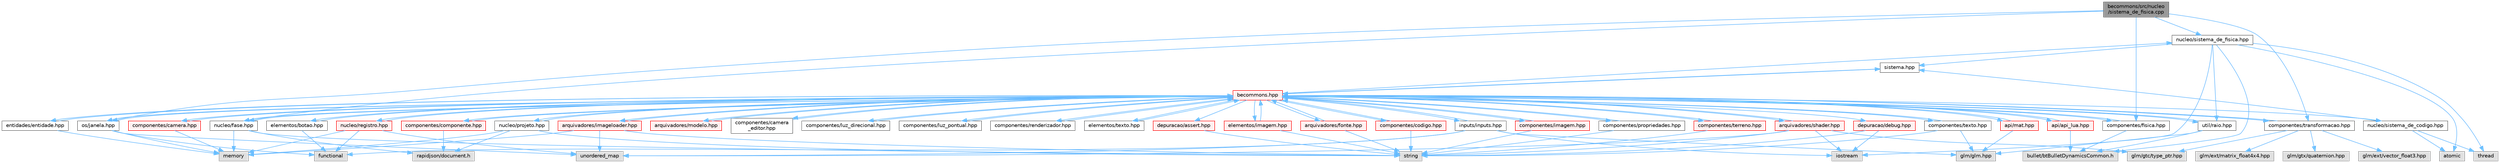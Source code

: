 digraph "becommons/src/nucleo/sistema_de_fisica.cpp"
{
 // LATEX_PDF_SIZE
  bgcolor="transparent";
  edge [fontname=Helvetica,fontsize=10,labelfontname=Helvetica,labelfontsize=10];
  node [fontname=Helvetica,fontsize=10,shape=box,height=0.2,width=0.4];
  Node1 [id="Node000001",label="becommons/src/nucleo\l/sistema_de_fisica.cpp",height=0.2,width=0.4,color="gray40", fillcolor="grey60", style="filled", fontcolor="black",tooltip=" "];
  Node1 -> Node2 [id="edge1_Node000001_Node000002",color="steelblue1",style="solid",tooltip=" "];
  Node2 [id="Node000002",label="nucleo/sistema_de_fisica.hpp",height=0.2,width=0.4,color="grey40", fillcolor="white", style="filled",URL="$sistema__de__fisica_8hpp.html",tooltip="Gerencia a fisica de jogo com o bullet3."];
  Node2 -> Node3 [id="edge2_Node000002_Node000003",color="steelblue1",style="solid",tooltip=" "];
  Node3 [id="Node000003",label="sistema.hpp",height=0.2,width=0.4,color="grey40", fillcolor="white", style="filled",URL="$nucleo_2sistema_8hpp.html",tooltip=" "];
  Node3 -> Node4 [id="edge3_Node000003_Node000004",color="steelblue1",style="solid",tooltip=" "];
  Node4 [id="Node000004",label="becommons.hpp",height=0.2,width=0.4,color="red", fillcolor="#FFF0F0", style="filled",URL="$becommons_8hpp.html",tooltip=" "];
  Node4 -> Node5 [id="edge4_Node000004_Node000005",color="steelblue1",style="solid",tooltip=" "];
  Node5 [id="Node000005",label="api/api_lua.hpp",height=0.2,width=0.4,color="red", fillcolor="#FFF0F0", style="filled",URL="$api__lua_8hpp.html",tooltip="Gerencia a configuração do luabridge para api lua."];
  Node5 -> Node7 [id="edge5_Node000005_Node000007",color="steelblue1",style="solid",tooltip=" "];
  Node7 [id="Node000007",label="bullet/btBulletDynamicsCommon.h",height=0.2,width=0.4,color="grey60", fillcolor="#E0E0E0", style="filled",tooltip=" "];
  Node5 -> Node4 [id="edge6_Node000005_Node000004",color="steelblue1",style="solid",tooltip=" "];
  Node4 -> Node10 [id="edge7_Node000004_Node000010",color="steelblue1",style="solid",tooltip=" "];
  Node10 [id="Node000010",label="api/mat.hpp",height=0.2,width=0.4,color="red", fillcolor="#FFF0F0", style="filled",URL="$mat_8hpp.html",tooltip="Gerencia funçoes matemáticas."];
  Node10 -> Node11 [id="edge8_Node000010_Node000011",color="steelblue1",style="solid",tooltip=" "];
  Node11 [id="Node000011",label="glm/glm.hpp",height=0.2,width=0.4,color="grey60", fillcolor="#E0E0E0", style="filled",tooltip=" "];
  Node10 -> Node4 [id="edge9_Node000010_Node000004",color="steelblue1",style="solid",tooltip=" "];
  Node4 -> Node13 [id="edge10_Node000004_Node000013",color="steelblue1",style="solid",tooltip=" "];
  Node13 [id="Node000013",label="arquivadores/fonte.hpp",height=0.2,width=0.4,color="red", fillcolor="#FFF0F0", style="filled",URL="$fonte_8hpp.html",tooltip="Define estruturas básicas para renderização de textos."];
  Node13 -> Node15 [id="edge11_Node000013_Node000015",color="steelblue1",style="solid",tooltip=" "];
  Node15 [id="Node000015",label="string",height=0.2,width=0.4,color="grey60", fillcolor="#E0E0E0", style="filled",tooltip=" "];
  Node13 -> Node4 [id="edge12_Node000013_Node000004",color="steelblue1",style="solid",tooltip=" "];
  Node4 -> Node18 [id="edge13_Node000004_Node000018",color="steelblue1",style="solid",tooltip=" "];
  Node18 [id="Node000018",label="arquivadores/imageloader.hpp",height=0.2,width=0.4,color="red", fillcolor="#FFF0F0", style="filled",URL="$imageloader_8hpp.html",tooltip="Gerencia as imagems/texturas carregadas na engine."];
  Node18 -> Node15 [id="edge14_Node000018_Node000015",color="steelblue1",style="solid",tooltip=" "];
  Node18 -> Node19 [id="edge15_Node000018_Node000019",color="steelblue1",style="solid",tooltip=" "];
  Node19 [id="Node000019",label="unordered_map",height=0.2,width=0.4,color="grey60", fillcolor="#E0E0E0", style="filled",tooltip=" "];
  Node18 -> Node23 [id="edge16_Node000018_Node000023",color="steelblue1",style="solid",tooltip=" "];
  Node23 [id="Node000023",label="memory",height=0.2,width=0.4,color="grey60", fillcolor="#E0E0E0", style="filled",tooltip=" "];
  Node18 -> Node4 [id="edge17_Node000018_Node000004",color="steelblue1",style="solid",tooltip=" "];
  Node4 -> Node24 [id="edge18_Node000004_Node000024",color="steelblue1",style="solid",tooltip=" "];
  Node24 [id="Node000024",label="arquivadores/modelo.hpp",height=0.2,width=0.4,color="red", fillcolor="#FFF0F0", style="filled",URL="$modelo_8hpp.html",tooltip="Carrega um modelo usando a biblioteca assimp com base em um diretório."];
  Node24 -> Node4 [id="edge19_Node000024_Node000004",color="steelblue1",style="solid",tooltip=" "];
  Node4 -> Node26 [id="edge20_Node000004_Node000026",color="steelblue1",style="solid",tooltip=" "];
  Node26 [id="Node000026",label="arquivadores/shader.hpp",height=0.2,width=0.4,color="red", fillcolor="#FFF0F0", style="filled",URL="$shader_8hpp.html",tooltip="Gerencia os shaders GLSL."];
  Node26 -> Node15 [id="edge21_Node000026_Node000015",color="steelblue1",style="solid",tooltip=" "];
  Node26 -> Node29 [id="edge22_Node000026_Node000029",color="steelblue1",style="solid",tooltip=" "];
  Node29 [id="Node000029",label="iostream",height=0.2,width=0.4,color="grey60", fillcolor="#E0E0E0", style="filled",tooltip=" "];
  Node26 -> Node19 [id="edge23_Node000026_Node000019",color="steelblue1",style="solid",tooltip=" "];
  Node26 -> Node31 [id="edge24_Node000026_Node000031",color="steelblue1",style="solid",tooltip=" "];
  Node31 [id="Node000031",label="glm/gtc/type_ptr.hpp",height=0.2,width=0.4,color="grey60", fillcolor="#E0E0E0", style="filled",tooltip=" "];
  Node26 -> Node4 [id="edge25_Node000026_Node000004",color="steelblue1",style="solid",tooltip=" "];
  Node4 -> Node32 [id="edge26_Node000004_Node000032",color="steelblue1",style="solid",tooltip=" "];
  Node32 [id="Node000032",label="componentes/camera.hpp",height=0.2,width=0.4,color="red", fillcolor="#FFF0F0", style="filled",URL="$camera_8hpp.html",tooltip="Estrutura básica de câmera."];
  Node32 -> Node23 [id="edge27_Node000032_Node000023",color="steelblue1",style="solid",tooltip=" "];
  Node32 -> Node4 [id="edge28_Node000032_Node000004",color="steelblue1",style="solid",tooltip=" "];
  Node4 -> Node35 [id="edge29_Node000004_Node000035",color="steelblue1",style="solid",tooltip=" "];
  Node35 [id="Node000035",label="componentes/camera\l_editor.hpp",height=0.2,width=0.4,color="grey40", fillcolor="white", style="filled",URL="$camera__editor_8hpp.html",tooltip=" "];
  Node35 -> Node4 [id="edge30_Node000035_Node000004",color="steelblue1",style="solid",tooltip=" "];
  Node4 -> Node36 [id="edge31_Node000004_Node000036",color="steelblue1",style="solid",tooltip=" "];
  Node36 [id="Node000036",label="componentes/codigo.hpp",height=0.2,width=0.4,color="red", fillcolor="#FFF0F0", style="filled",URL="$codigo_8hpp.html",tooltip="Componente de código para entidades ECS."];
  Node36 -> Node15 [id="edge32_Node000036_Node000015",color="steelblue1",style="solid",tooltip=" "];
  Node36 -> Node4 [id="edge33_Node000036_Node000004",color="steelblue1",style="solid",tooltip=" "];
  Node4 -> Node38 [id="edge34_Node000004_Node000038",color="steelblue1",style="solid",tooltip=" "];
  Node38 [id="Node000038",label="componentes/componente.hpp",height=0.2,width=0.4,color="red", fillcolor="#FFF0F0", style="filled",URL="$componente_8hpp.html",tooltip="Estrutura base para componetes."];
  Node38 -> Node40 [id="edge35_Node000038_Node000040",color="steelblue1",style="solid",tooltip=" "];
  Node40 [id="Node000040",label="rapidjson/document.h",height=0.2,width=0.4,color="grey60", fillcolor="#E0E0E0", style="filled",tooltip=" "];
  Node38 -> Node4 [id="edge36_Node000038_Node000004",color="steelblue1",style="solid",tooltip=" "];
  Node4 -> Node43 [id="edge37_Node000004_Node000043",color="steelblue1",style="solid",tooltip=" "];
  Node43 [id="Node000043",label="componentes/fisica.hpp",height=0.2,width=0.4,color="grey40", fillcolor="white", style="filled",URL="$fisica_8hpp.html",tooltip="Componente de física para entidades ECS."];
  Node43 -> Node7 [id="edge38_Node000043_Node000007",color="steelblue1",style="solid",tooltip=" "];
  Node43 -> Node4 [id="edge39_Node000043_Node000004",color="steelblue1",style="solid",tooltip=" "];
  Node4 -> Node44 [id="edge40_Node000004_Node000044",color="steelblue1",style="solid",tooltip=" "];
  Node44 [id="Node000044",label="componentes/imagem.hpp",height=0.2,width=0.4,color="red", fillcolor="#FFF0F0", style="filled",URL="$componentes_2imagem_8hpp.html",tooltip=" "];
  Node44 -> Node15 [id="edge41_Node000044_Node000015",color="steelblue1",style="solid",tooltip=" "];
  Node44 -> Node4 [id="edge42_Node000044_Node000004",color="steelblue1",style="solid",tooltip=" "];
  Node4 -> Node45 [id="edge43_Node000004_Node000045",color="steelblue1",style="solid",tooltip=" "];
  Node45 [id="Node000045",label="componentes/luz_direcional.hpp",height=0.2,width=0.4,color="grey40", fillcolor="white", style="filled",URL="$luz__direcional_8hpp.html",tooltip=" "];
  Node45 -> Node4 [id="edge44_Node000045_Node000004",color="steelblue1",style="solid",tooltip=" "];
  Node4 -> Node46 [id="edge45_Node000004_Node000046",color="steelblue1",style="solid",tooltip=" "];
  Node46 [id="Node000046",label="componentes/luz_pontual.hpp",height=0.2,width=0.4,color="grey40", fillcolor="white", style="filled",URL="$luz__pontual_8hpp.html",tooltip=" "];
  Node46 -> Node4 [id="edge46_Node000046_Node000004",color="steelblue1",style="solid",tooltip=" "];
  Node4 -> Node47 [id="edge47_Node000004_Node000047",color="steelblue1",style="solid",tooltip=" "];
  Node47 [id="Node000047",label="componentes/propriedades.hpp",height=0.2,width=0.4,color="grey40", fillcolor="white", style="filled",URL="$propriedades_8hpp.html",tooltip=" "];
  Node47 -> Node15 [id="edge48_Node000047_Node000015",color="steelblue1",style="solid",tooltip=" "];
  Node47 -> Node4 [id="edge49_Node000047_Node000004",color="steelblue1",style="solid",tooltip=" "];
  Node4 -> Node48 [id="edge50_Node000004_Node000048",color="steelblue1",style="solid",tooltip=" "];
  Node48 [id="Node000048",label="componentes/renderizador.hpp",height=0.2,width=0.4,color="grey40", fillcolor="white", style="filled",URL="$renderizador_8hpp.html",tooltip=" "];
  Node48 -> Node4 [id="edge51_Node000048_Node000004",color="steelblue1",style="solid",tooltip=" "];
  Node4 -> Node49 [id="edge52_Node000004_Node000049",color="steelblue1",style="solid",tooltip=" "];
  Node49 [id="Node000049",label="componentes/terreno.hpp",height=0.2,width=0.4,color="red", fillcolor="#FFF0F0", style="filled",URL="$terreno_8hpp.html",tooltip=" "];
  Node49 -> Node15 [id="edge53_Node000049_Node000015",color="steelblue1",style="solid",tooltip=" "];
  Node49 -> Node4 [id="edge54_Node000049_Node000004",color="steelblue1",style="solid",tooltip=" "];
  Node4 -> Node50 [id="edge55_Node000004_Node000050",color="steelblue1",style="solid",tooltip=" "];
  Node50 [id="Node000050",label="componentes/texto.hpp",height=0.2,width=0.4,color="grey40", fillcolor="white", style="filled",URL="$componentes_2texto_8hpp.html",tooltip=" "];
  Node50 -> Node11 [id="edge56_Node000050_Node000011",color="steelblue1",style="solid",tooltip=" "];
  Node50 -> Node15 [id="edge57_Node000050_Node000015",color="steelblue1",style="solid",tooltip=" "];
  Node50 -> Node4 [id="edge58_Node000050_Node000004",color="steelblue1",style="solid",tooltip=" "];
  Node4 -> Node51 [id="edge59_Node000004_Node000051",color="steelblue1",style="solid",tooltip=" "];
  Node51 [id="Node000051",label="componentes/transformacao.hpp",height=0.2,width=0.4,color="grey40", fillcolor="white", style="filled",URL="$transformacao_8hpp.html",tooltip="Calcula a mtriz de modelo para um objeto 3d qualquer."];
  Node51 -> Node4 [id="edge60_Node000051_Node000004",color="steelblue1",style="solid",tooltip=" "];
  Node51 -> Node52 [id="edge61_Node000051_Node000052",color="steelblue1",style="solid",tooltip=" "];
  Node52 [id="Node000052",label="glm/ext/vector_float3.hpp",height=0.2,width=0.4,color="grey60", fillcolor="#E0E0E0", style="filled",tooltip=" "];
  Node51 -> Node53 [id="edge62_Node000051_Node000053",color="steelblue1",style="solid",tooltip=" "];
  Node53 [id="Node000053",label="glm/ext/matrix_float4x4.hpp",height=0.2,width=0.4,color="grey60", fillcolor="#E0E0E0", style="filled",tooltip=" "];
  Node51 -> Node31 [id="edge63_Node000051_Node000031",color="steelblue1",style="solid",tooltip=" "];
  Node51 -> Node54 [id="edge64_Node000051_Node000054",color="steelblue1",style="solid",tooltip=" "];
  Node54 [id="Node000054",label="glm/gtx/quaternion.hpp",height=0.2,width=0.4,color="grey60", fillcolor="#E0E0E0", style="filled",tooltip=" "];
  Node4 -> Node55 [id="edge65_Node000004_Node000055",color="steelblue1",style="solid",tooltip=" "];
  Node55 [id="Node000055",label="depuracao/debug.hpp",height=0.2,width=0.4,color="red", fillcolor="#FFF0F0", style="filled",URL="$debug_8hpp.html",tooltip=" "];
  Node55 -> Node15 [id="edge66_Node000055_Node000015",color="steelblue1",style="solid",tooltip=" "];
  Node55 -> Node29 [id="edge67_Node000055_Node000029",color="steelblue1",style="solid",tooltip=" "];
  Node4 -> Node56 [id="edge68_Node000004_Node000056",color="steelblue1",style="solid",tooltip=" "];
  Node56 [id="Node000056",label="depuracao/assert.hpp",height=0.2,width=0.4,color="red", fillcolor="#FFF0F0", style="filled",URL="$assert_8hpp.html",tooltip=" "];
  Node56 -> Node15 [id="edge69_Node000056_Node000015",color="steelblue1",style="solid",tooltip=" "];
  Node4 -> Node59 [id="edge70_Node000004_Node000059",color="steelblue1",style="solid",tooltip=" "];
  Node59 [id="Node000059",label="elementos/botao.hpp",height=0.2,width=0.4,color="grey40", fillcolor="white", style="filled",URL="$botao_8hpp.html",tooltip=" "];
  Node59 -> Node60 [id="edge71_Node000059_Node000060",color="steelblue1",style="solid",tooltip=" "];
  Node60 [id="Node000060",label="functional",height=0.2,width=0.4,color="grey60", fillcolor="#E0E0E0", style="filled",tooltip=" "];
  Node59 -> Node4 [id="edge72_Node000059_Node000004",color="steelblue1",style="solid",tooltip=" "];
  Node4 -> Node61 [id="edge73_Node000004_Node000061",color="steelblue1",style="solid",tooltip=" "];
  Node61 [id="Node000061",label="elementos/imagem.hpp",height=0.2,width=0.4,color="red", fillcolor="#FFF0F0", style="filled",URL="$elementos_2imagem_8hpp.html",tooltip="Gerencia a configuração do luabridge para api lua."];
  Node61 -> Node15 [id="edge74_Node000061_Node000015",color="steelblue1",style="solid",tooltip=" "];
  Node61 -> Node4 [id="edge75_Node000061_Node000004",color="steelblue1",style="solid",tooltip=" "];
  Node4 -> Node62 [id="edge76_Node000004_Node000062",color="steelblue1",style="solid",tooltip=" "];
  Node62 [id="Node000062",label="elementos/texto.hpp",height=0.2,width=0.4,color="grey40", fillcolor="white", style="filled",URL="$elementos_2texto_8hpp.html",tooltip=" "];
  Node62 -> Node4 [id="edge77_Node000062_Node000004",color="steelblue1",style="solid",tooltip=" "];
  Node4 -> Node63 [id="edge78_Node000004_Node000063",color="steelblue1",style="solid",tooltip=" "];
  Node63 [id="Node000063",label="entidades/entidade.hpp",height=0.2,width=0.4,color="grey40", fillcolor="white", style="filled",URL="$entidade_8hpp.html",tooltip="Inclusoes e defini��es relacionadas � entidade."];
  Node63 -> Node23 [id="edge79_Node000063_Node000023",color="steelblue1",style="solid",tooltip=" "];
  Node63 -> Node4 [id="edge80_Node000063_Node000004",color="steelblue1",style="solid",tooltip=" "];
  Node4 -> Node64 [id="edge81_Node000004_Node000064",color="steelblue1",style="solid",tooltip=" "];
  Node64 [id="Node000064",label="inputs/inputs.hpp",height=0.2,width=0.4,color="grey40", fillcolor="white", style="filled",URL="$inputs_8hpp.html",tooltip=" "];
  Node64 -> Node29 [id="edge82_Node000064_Node000029",color="steelblue1",style="solid",tooltip=" "];
  Node64 -> Node19 [id="edge83_Node000064_Node000019",color="steelblue1",style="solid",tooltip=" "];
  Node64 -> Node60 [id="edge84_Node000064_Node000060",color="steelblue1",style="solid",tooltip=" "];
  Node64 -> Node11 [id="edge85_Node000064_Node000011",color="steelblue1",style="solid",tooltip=" "];
  Node64 -> Node4 [id="edge86_Node000064_Node000004",color="steelblue1",style="solid",tooltip=" "];
  Node4 -> Node65 [id="edge87_Node000004_Node000065",color="steelblue1",style="solid",tooltip=" "];
  Node65 [id="Node000065",label="nucleo/fase.hpp",height=0.2,width=0.4,color="grey40", fillcolor="white", style="filled",URL="$fase_8hpp.html",tooltip="Gerencia sistemas numa fase."];
  Node65 -> Node15 [id="edge88_Node000065_Node000015",color="steelblue1",style="solid",tooltip=" "];
  Node65 -> Node23 [id="edge89_Node000065_Node000023",color="steelblue1",style="solid",tooltip=" "];
  Node65 -> Node40 [id="edge90_Node000065_Node000040",color="steelblue1",style="solid",tooltip=" "];
  Node65 -> Node4 [id="edge91_Node000065_Node000004",color="steelblue1",style="solid",tooltip=" "];
  Node4 -> Node66 [id="edge92_Node000004_Node000066",color="steelblue1",style="solid",tooltip=" "];
  Node66 [id="Node000066",label="nucleo/projeto.hpp",height=0.2,width=0.4,color="grey40", fillcolor="white", style="filled",URL="$projeto_8hpp.html",tooltip="Gerencia configurações do projeto."];
  Node66 -> Node15 [id="edge93_Node000066_Node000015",color="steelblue1",style="solid",tooltip=" "];
  Node66 -> Node40 [id="edge94_Node000066_Node000040",color="steelblue1",style="solid",tooltip=" "];
  Node66 -> Node23 [id="edge95_Node000066_Node000023",color="steelblue1",style="solid",tooltip=" "];
  Node66 -> Node4 [id="edge96_Node000066_Node000004",color="steelblue1",style="solid",tooltip=" "];
  Node4 -> Node67 [id="edge97_Node000004_Node000067",color="steelblue1",style="solid",tooltip=" "];
  Node67 [id="Node000067",label="nucleo/registro.hpp",height=0.2,width=0.4,color="red", fillcolor="#FFF0F0", style="filled",URL="$registro_8hpp.html",tooltip="Inclusoes e definições relacionadas à registro."];
  Node67 -> Node19 [id="edge98_Node000067_Node000019",color="steelblue1",style="solid",tooltip=" "];
  Node67 -> Node23 [id="edge99_Node000067_Node000023",color="steelblue1",style="solid",tooltip=" "];
  Node67 -> Node60 [id="edge100_Node000067_Node000060",color="steelblue1",style="solid",tooltip=" "];
  Node67 -> Node4 [id="edge101_Node000067_Node000004",color="steelblue1",style="solid",tooltip=" "];
  Node4 -> Node3 [id="edge102_Node000004_Node000003",color="steelblue1",style="solid",tooltip=" "];
  Node4 -> Node69 [id="edge103_Node000004_Node000069",color="steelblue1",style="solid",tooltip=" "];
  Node69 [id="Node000069",label="nucleo/sistema_de_codigo.hpp",height=0.2,width=0.4,color="grey40", fillcolor="white", style="filled",URL="$sistema__de__codigo_8hpp.html",tooltip=" "];
  Node69 -> Node3 [id="edge104_Node000069_Node000003",color="steelblue1",style="solid",tooltip=" "];
  Node69 -> Node70 [id="edge105_Node000069_Node000070",color="steelblue1",style="solid",tooltip=" "];
  Node70 [id="Node000070",label="thread",height=0.2,width=0.4,color="grey60", fillcolor="#E0E0E0", style="filled",tooltip=" "];
  Node69 -> Node71 [id="edge106_Node000069_Node000071",color="steelblue1",style="solid",tooltip=" "];
  Node71 [id="Node000071",label="atomic",height=0.2,width=0.4,color="grey60", fillcolor="#E0E0E0", style="filled",tooltip=" "];
  Node4 -> Node2 [id="edge107_Node000004_Node000002",color="steelblue1",style="solid",tooltip=" "];
  Node4 -> Node74 [id="edge108_Node000004_Node000074",color="steelblue1",style="solid",tooltip=" "];
  Node74 [id="Node000074",label="os/janela.hpp",height=0.2,width=0.4,color="grey40", fillcolor="white", style="filled",URL="$janela_8hpp.html",tooltip="Inicia e gerencia janela glfw."];
  Node74 -> Node60 [id="edge109_Node000074_Node000060",color="steelblue1",style="solid",tooltip=" "];
  Node74 -> Node23 [id="edge110_Node000074_Node000023",color="steelblue1",style="solid",tooltip=" "];
  Node74 -> Node19 [id="edge111_Node000074_Node000019",color="steelblue1",style="solid",tooltip=" "];
  Node74 -> Node4 [id="edge112_Node000074_Node000004",color="steelblue1",style="solid",tooltip=" "];
  Node4 -> Node84 [id="edge113_Node000004_Node000084",color="steelblue1",style="solid",tooltip=" "];
  Node84 [id="Node000084",label="util/raio.hpp",height=0.2,width=0.4,color="grey40", fillcolor="white", style="filled",URL="$raio_8hpp.html",tooltip=" "];
  Node84 -> Node11 [id="edge114_Node000084_Node000011",color="steelblue1",style="solid",tooltip=" "];
  Node84 -> Node7 [id="edge115_Node000084_Node000007",color="steelblue1",style="solid",tooltip=" "];
  Node84 -> Node4 [id="edge116_Node000084_Node000004",color="steelblue1",style="solid",tooltip=" "];
  Node2 -> Node29 [id="edge117_Node000002_Node000029",color="steelblue1",style="solid",tooltip=" "];
  Node2 -> Node84 [id="edge118_Node000002_Node000084",color="steelblue1",style="solid",tooltip=" "];
  Node2 -> Node7 [id="edge119_Node000002_Node000007",color="steelblue1",style="solid",tooltip=" "];
  Node2 -> Node70 [id="edge120_Node000002_Node000070",color="steelblue1",style="solid",tooltip=" "];
  Node2 -> Node71 [id="edge121_Node000002_Node000071",color="steelblue1",style="solid",tooltip=" "];
  Node1 -> Node65 [id="edge122_Node000001_Node000065",color="steelblue1",style="solid",tooltip=" "];
  Node1 -> Node74 [id="edge123_Node000001_Node000074",color="steelblue1",style="solid",tooltip=" "];
  Node1 -> Node51 [id="edge124_Node000001_Node000051",color="steelblue1",style="solid",tooltip=" "];
  Node1 -> Node43 [id="edge125_Node000001_Node000043",color="steelblue1",style="solid",tooltip=" "];
}
